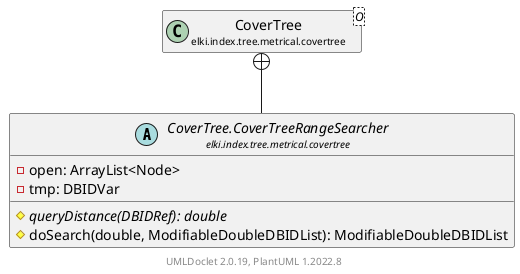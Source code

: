 @startuml
    remove .*\.(Instance|Par|Parameterizer|Factory)$
    set namespaceSeparator none
    hide empty fields
    hide empty methods

    abstract class "<size:14>CoverTree.CoverTreeRangeSearcher\n<size:10>elki.index.tree.metrical.covertree" as elki.index.tree.metrical.covertree.CoverTree.CoverTreeRangeSearcher [[CoverTree.CoverTreeRangeSearcher.html]] {
        -open: ArrayList<Node>
        -tmp: DBIDVar
        {abstract} #queryDistance(DBIDRef): double
        #doSearch(double, ModifiableDoubleDBIDList): ModifiableDoubleDBIDList
    }

    class "<size:14>CoverTree\n<size:10>elki.index.tree.metrical.covertree" as elki.index.tree.metrical.covertree.CoverTree<O> [[CoverTree.html]]

    elki.index.tree.metrical.covertree.CoverTree +-- elki.index.tree.metrical.covertree.CoverTree.CoverTreeRangeSearcher

    center footer UMLDoclet 2.0.19, PlantUML 1.2022.8
@enduml

